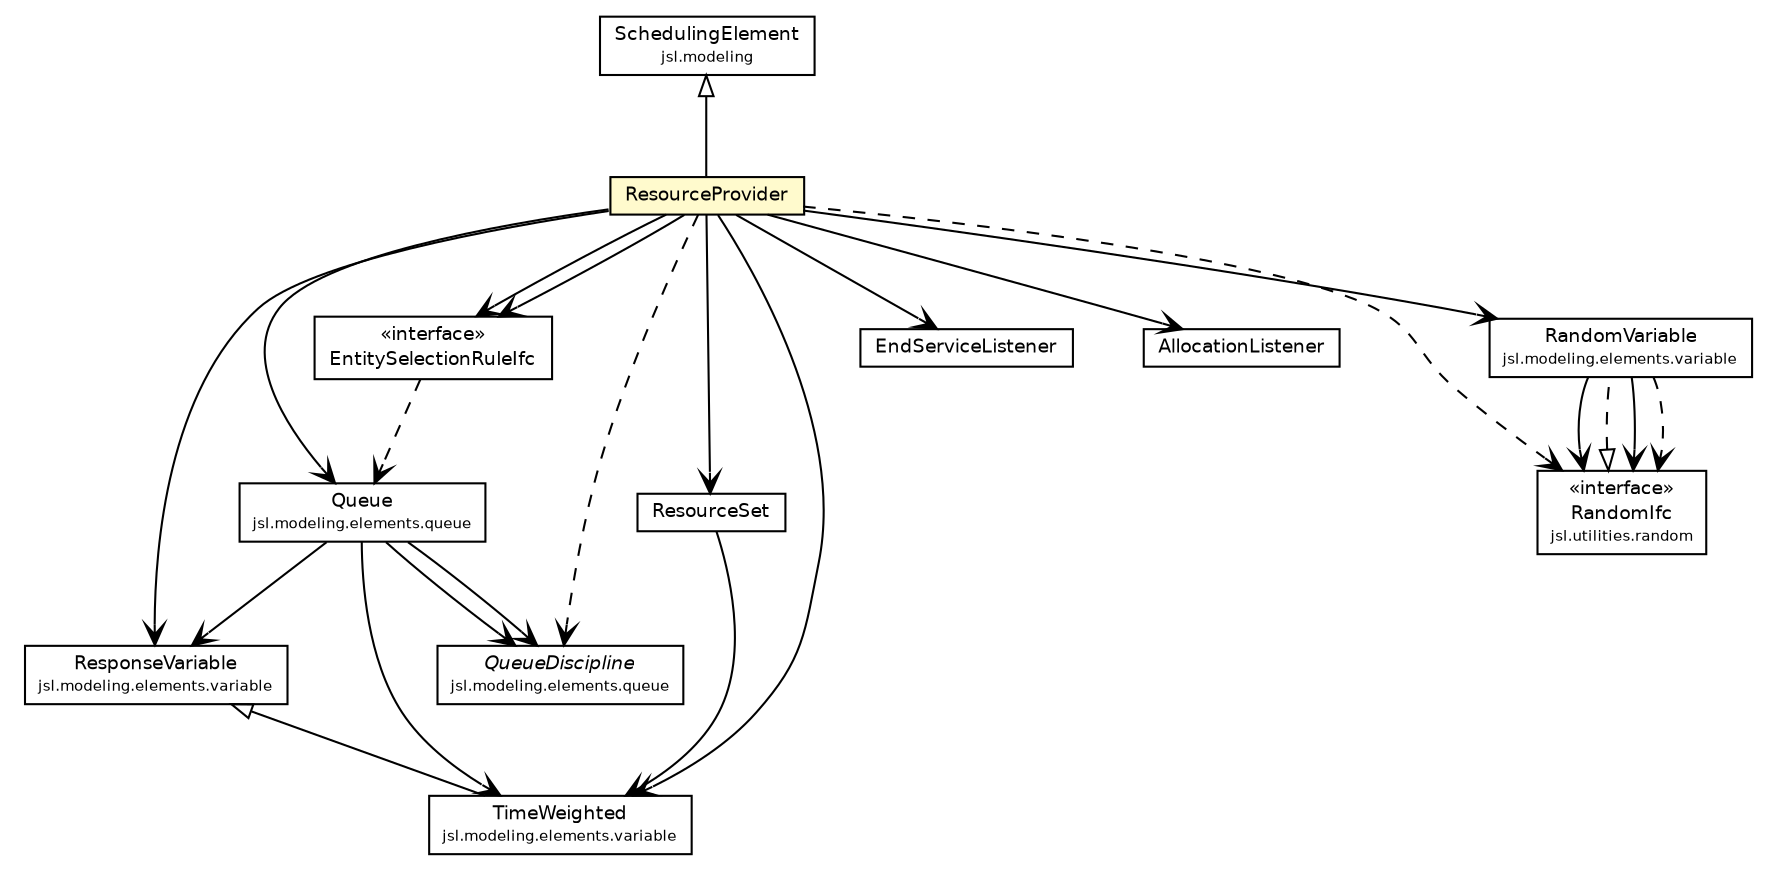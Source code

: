 #!/usr/local/bin/dot
#
# Class diagram 
# Generated by UMLGraph version 5.4 (http://www.umlgraph.org/)
#

digraph G {
	edge [fontname="Helvetica",fontsize=10,labelfontname="Helvetica",labelfontsize=10];
	node [fontname="Helvetica",fontsize=10,shape=plaintext];
	nodesep=0.25;
	ranksep=0.5;
	// jsl.modeling.SchedulingElement
	c162685 [label=<<table title="jsl.modeling.SchedulingElement" border="0" cellborder="1" cellspacing="0" cellpadding="2" port="p" href="../../SchedulingElement.html">
		<tr><td><table border="0" cellspacing="0" cellpadding="1">
<tr><td align="center" balign="center"> SchedulingElement </td></tr>
<tr><td align="center" balign="center"><font point-size="7.0"> jsl.modeling </font></td></tr>
		</table></td></tr>
		</table>>, URL="../../SchedulingElement.html", fontname="Helvetica", fontcolor="black", fontsize=9.0];
	// jsl.modeling.elements.queue.QueueDiscipline
	c162762 [label=<<table title="jsl.modeling.elements.queue.QueueDiscipline" border="0" cellborder="1" cellspacing="0" cellpadding="2" port="p" href="../queue/QueueDiscipline.html">
		<tr><td><table border="0" cellspacing="0" cellpadding="1">
<tr><td align="center" balign="center"><font face="Helvetica-Oblique"> QueueDiscipline </font></td></tr>
<tr><td align="center" balign="center"><font point-size="7.0"> jsl.modeling.elements.queue </font></td></tr>
		</table></td></tr>
		</table>>, URL="../queue/QueueDiscipline.html", fontname="Helvetica", fontcolor="black", fontsize=9.0];
	// jsl.modeling.elements.queue.Queue
	c162763 [label=<<table title="jsl.modeling.elements.queue.Queue" border="0" cellborder="1" cellspacing="0" cellpadding="2" port="p" href="../queue/Queue.html">
		<tr><td><table border="0" cellspacing="0" cellpadding="1">
<tr><td align="center" balign="center"> Queue </td></tr>
<tr><td align="center" balign="center"><font point-size="7.0"> jsl.modeling.elements.queue </font></td></tr>
		</table></td></tr>
		</table>>, URL="../queue/Queue.html", fontname="Helvetica", fontcolor="black", fontsize=9.0];
	// jsl.modeling.elements.resource.ResourceSet
	c162785 [label=<<table title="jsl.modeling.elements.resource.ResourceSet" border="0" cellborder="1" cellspacing="0" cellpadding="2" port="p" href="./ResourceSet.html">
		<tr><td><table border="0" cellspacing="0" cellpadding="1">
<tr><td align="center" balign="center"> ResourceSet </td></tr>
		</table></td></tr>
		</table>>, URL="./ResourceSet.html", fontname="Helvetica", fontcolor="black", fontsize=9.0];
	// jsl.modeling.elements.resource.ResourceProvider
	c162790 [label=<<table title="jsl.modeling.elements.resource.ResourceProvider" border="0" cellborder="1" cellspacing="0" cellpadding="2" port="p" bgcolor="lemonChiffon" href="./ResourceProvider.html">
		<tr><td><table border="0" cellspacing="0" cellpadding="1">
<tr><td align="center" balign="center"> ResourceProvider </td></tr>
		</table></td></tr>
		</table>>, URL="./ResourceProvider.html", fontname="Helvetica", fontcolor="black", fontsize=9.0];
	// jsl.modeling.elements.resource.ResourceProvider.EndServiceListener
	c162791 [label=<<table title="jsl.modeling.elements.resource.ResourceProvider.EndServiceListener" border="0" cellborder="1" cellspacing="0" cellpadding="2" port="p" href="./ResourceProvider.EndServiceListener.html">
		<tr><td><table border="0" cellspacing="0" cellpadding="1">
<tr><td align="center" balign="center"> EndServiceListener </td></tr>
		</table></td></tr>
		</table>>, URL="./ResourceProvider.EndServiceListener.html", fontname="Helvetica", fontcolor="black", fontsize=9.0];
	// jsl.modeling.elements.resource.ResourceProvider.AllocationListener
	c162792 [label=<<table title="jsl.modeling.elements.resource.ResourceProvider.AllocationListener" border="0" cellborder="1" cellspacing="0" cellpadding="2" port="p" href="./ResourceProvider.AllocationListener.html">
		<tr><td><table border="0" cellspacing="0" cellpadding="1">
<tr><td align="center" balign="center"> AllocationListener </td></tr>
		</table></td></tr>
		</table>>, URL="./ResourceProvider.AllocationListener.html", fontname="Helvetica", fontcolor="black", fontsize=9.0];
	// jsl.modeling.elements.resource.EntitySelectionRuleIfc
	c162817 [label=<<table title="jsl.modeling.elements.resource.EntitySelectionRuleIfc" border="0" cellborder="1" cellspacing="0" cellpadding="2" port="p" href="./EntitySelectionRuleIfc.html">
		<tr><td><table border="0" cellspacing="0" cellpadding="1">
<tr><td align="center" balign="center"> &#171;interface&#187; </td></tr>
<tr><td align="center" balign="center"> EntitySelectionRuleIfc </td></tr>
		</table></td></tr>
		</table>>, URL="./EntitySelectionRuleIfc.html", fontname="Helvetica", fontcolor="black", fontsize=9.0];
	// jsl.modeling.elements.variable.TimeWeighted
	c162900 [label=<<table title="jsl.modeling.elements.variable.TimeWeighted" border="0" cellborder="1" cellspacing="0" cellpadding="2" port="p" href="../variable/TimeWeighted.html">
		<tr><td><table border="0" cellspacing="0" cellpadding="1">
<tr><td align="center" balign="center"> TimeWeighted </td></tr>
<tr><td align="center" balign="center"><font point-size="7.0"> jsl.modeling.elements.variable </font></td></tr>
		</table></td></tr>
		</table>>, URL="../variable/TimeWeighted.html", fontname="Helvetica", fontcolor="black", fontsize=9.0];
	// jsl.modeling.elements.variable.ResponseVariable
	c162904 [label=<<table title="jsl.modeling.elements.variable.ResponseVariable" border="0" cellborder="1" cellspacing="0" cellpadding="2" port="p" href="../variable/ResponseVariable.html">
		<tr><td><table border="0" cellspacing="0" cellpadding="1">
<tr><td align="center" balign="center"> ResponseVariable </td></tr>
<tr><td align="center" balign="center"><font point-size="7.0"> jsl.modeling.elements.variable </font></td></tr>
		</table></td></tr>
		</table>>, URL="../variable/ResponseVariable.html", fontname="Helvetica", fontcolor="black", fontsize=9.0];
	// jsl.modeling.elements.variable.RandomVariable
	c162906 [label=<<table title="jsl.modeling.elements.variable.RandomVariable" border="0" cellborder="1" cellspacing="0" cellpadding="2" port="p" href="../variable/RandomVariable.html">
		<tr><td><table border="0" cellspacing="0" cellpadding="1">
<tr><td align="center" balign="center"> RandomVariable </td></tr>
<tr><td align="center" balign="center"><font point-size="7.0"> jsl.modeling.elements.variable </font></td></tr>
		</table></td></tr>
		</table>>, URL="../variable/RandomVariable.html", fontname="Helvetica", fontcolor="black", fontsize=9.0];
	// jsl.utilities.random.RandomIfc
	c162998 [label=<<table title="jsl.utilities.random.RandomIfc" border="0" cellborder="1" cellspacing="0" cellpadding="2" port="p" href="../../../utilities/random/RandomIfc.html">
		<tr><td><table border="0" cellspacing="0" cellpadding="1">
<tr><td align="center" balign="center"> &#171;interface&#187; </td></tr>
<tr><td align="center" balign="center"> RandomIfc </td></tr>
<tr><td align="center" balign="center"><font point-size="7.0"> jsl.utilities.random </font></td></tr>
		</table></td></tr>
		</table>>, URL="../../../utilities/random/RandomIfc.html", fontname="Helvetica", fontcolor="black", fontsize=9.0];
	//jsl.modeling.elements.resource.ResourceProvider extends jsl.modeling.SchedulingElement
	c162685:p -> c162790:p [dir=back,arrowtail=empty];
	//jsl.modeling.elements.variable.TimeWeighted extends jsl.modeling.elements.variable.ResponseVariable
	c162904:p -> c162900:p [dir=back,arrowtail=empty];
	//jsl.modeling.elements.variable.RandomVariable implements jsl.utilities.random.RandomIfc
	c162998:p -> c162906:p [dir=back,arrowtail=empty,style=dashed];
	// jsl.modeling.elements.queue.Queue NAVASSOC jsl.modeling.elements.queue.QueueDiscipline
	c162763:p -> c162762:p [taillabel="", label="", headlabel="", fontname="Helvetica", fontcolor="black", fontsize=10.0, color="black", arrowhead=open];
	// jsl.modeling.elements.queue.Queue NAVASSOC jsl.modeling.elements.queue.QueueDiscipline
	c162763:p -> c162762:p [taillabel="", label="", headlabel="", fontname="Helvetica", fontcolor="black", fontsize=10.0, color="black", arrowhead=open];
	// jsl.modeling.elements.queue.Queue NAVASSOC jsl.modeling.elements.variable.TimeWeighted
	c162763:p -> c162900:p [taillabel="", label="", headlabel="", fontname="Helvetica", fontcolor="black", fontsize=10.0, color="black", arrowhead=open];
	// jsl.modeling.elements.queue.Queue NAVASSOC jsl.modeling.elements.variable.ResponseVariable
	c162763:p -> c162904:p [taillabel="", label="", headlabel="", fontname="Helvetica", fontcolor="black", fontsize=10.0, color="black", arrowhead=open];
	// jsl.modeling.elements.resource.ResourceSet NAVASSOC jsl.modeling.elements.variable.TimeWeighted
	c162785:p -> c162900:p [taillabel="", label="", headlabel="", fontname="Helvetica", fontcolor="black", fontsize=10.0, color="black", arrowhead=open];
	// jsl.modeling.elements.resource.ResourceProvider NAVASSOC jsl.modeling.elements.resource.ResourceSet
	c162790:p -> c162785:p [taillabel="", label="", headlabel="", fontname="Helvetica", fontcolor="black", fontsize=10.0, color="black", arrowhead=open];
	// jsl.modeling.elements.resource.ResourceProvider NAVASSOC jsl.modeling.elements.queue.Queue
	c162790:p -> c162763:p [taillabel="", label="", headlabel="", fontname="Helvetica", fontcolor="black", fontsize=10.0, color="black", arrowhead=open];
	// jsl.modeling.elements.resource.ResourceProvider NAVASSOC jsl.modeling.elements.variable.RandomVariable
	c162790:p -> c162906:p [taillabel="", label="", headlabel="", fontname="Helvetica", fontcolor="black", fontsize=10.0, color="black", arrowhead=open];
	// jsl.modeling.elements.resource.ResourceProvider NAVASSOC jsl.modeling.elements.resource.EntitySelectionRuleIfc
	c162790:p -> c162817:p [taillabel="", label="", headlabel="", fontname="Helvetica", fontcolor="black", fontsize=10.0, color="black", arrowhead=open];
	// jsl.modeling.elements.resource.ResourceProvider NAVASSOC jsl.modeling.elements.resource.EntitySelectionRuleIfc
	c162790:p -> c162817:p [taillabel="", label="", headlabel="", fontname="Helvetica", fontcolor="black", fontsize=10.0, color="black", arrowhead=open];
	// jsl.modeling.elements.resource.ResourceProvider NAVASSOC jsl.modeling.elements.resource.ResourceProvider.AllocationListener
	c162790:p -> c162792:p [taillabel="", label="", headlabel="", fontname="Helvetica", fontcolor="black", fontsize=10.0, color="black", arrowhead=open];
	// jsl.modeling.elements.resource.ResourceProvider NAVASSOC jsl.modeling.elements.resource.ResourceProvider.EndServiceListener
	c162790:p -> c162791:p [taillabel="", label="", headlabel="", fontname="Helvetica", fontcolor="black", fontsize=10.0, color="black", arrowhead=open];
	// jsl.modeling.elements.resource.ResourceProvider NAVASSOC jsl.modeling.elements.variable.TimeWeighted
	c162790:p -> c162900:p [taillabel="", label="", headlabel="", fontname="Helvetica", fontcolor="black", fontsize=10.0, color="black", arrowhead=open];
	// jsl.modeling.elements.resource.ResourceProvider NAVASSOC jsl.modeling.elements.variable.ResponseVariable
	c162790:p -> c162904:p [taillabel="", label="", headlabel="", fontname="Helvetica", fontcolor="black", fontsize=10.0, color="black", arrowhead=open];
	// jsl.modeling.elements.variable.RandomVariable NAVASSOC jsl.utilities.random.RandomIfc
	c162906:p -> c162998:p [taillabel="", label="", headlabel="", fontname="Helvetica", fontcolor="black", fontsize=10.0, color="black", arrowhead=open];
	// jsl.modeling.elements.variable.RandomVariable NAVASSOC jsl.utilities.random.RandomIfc
	c162906:p -> c162998:p [taillabel="", label="", headlabel="", fontname="Helvetica", fontcolor="black", fontsize=10.0, color="black", arrowhead=open];
	// jsl.modeling.elements.resource.ResourceProvider DEPEND jsl.modeling.elements.queue.QueueDiscipline
	c162790:p -> c162762:p [taillabel="", label="", headlabel="", fontname="Helvetica", fontcolor="black", fontsize=10.0, color="black", arrowhead=open, style=dashed];
	// jsl.modeling.elements.resource.ResourceProvider DEPEND jsl.utilities.random.RandomIfc
	c162790:p -> c162998:p [taillabel="", label="", headlabel="", fontname="Helvetica", fontcolor="black", fontsize=10.0, color="black", arrowhead=open, style=dashed];
	// jsl.modeling.elements.resource.EntitySelectionRuleIfc DEPEND jsl.modeling.elements.queue.Queue
	c162817:p -> c162763:p [taillabel="", label="", headlabel="", fontname="Helvetica", fontcolor="black", fontsize=10.0, color="black", arrowhead=open, style=dashed];
	// jsl.modeling.elements.variable.RandomVariable DEPEND jsl.utilities.random.RandomIfc
	c162906:p -> c162998:p [taillabel="", label="", headlabel="", fontname="Helvetica", fontcolor="black", fontsize=10.0, color="black", arrowhead=open, style=dashed];
}

